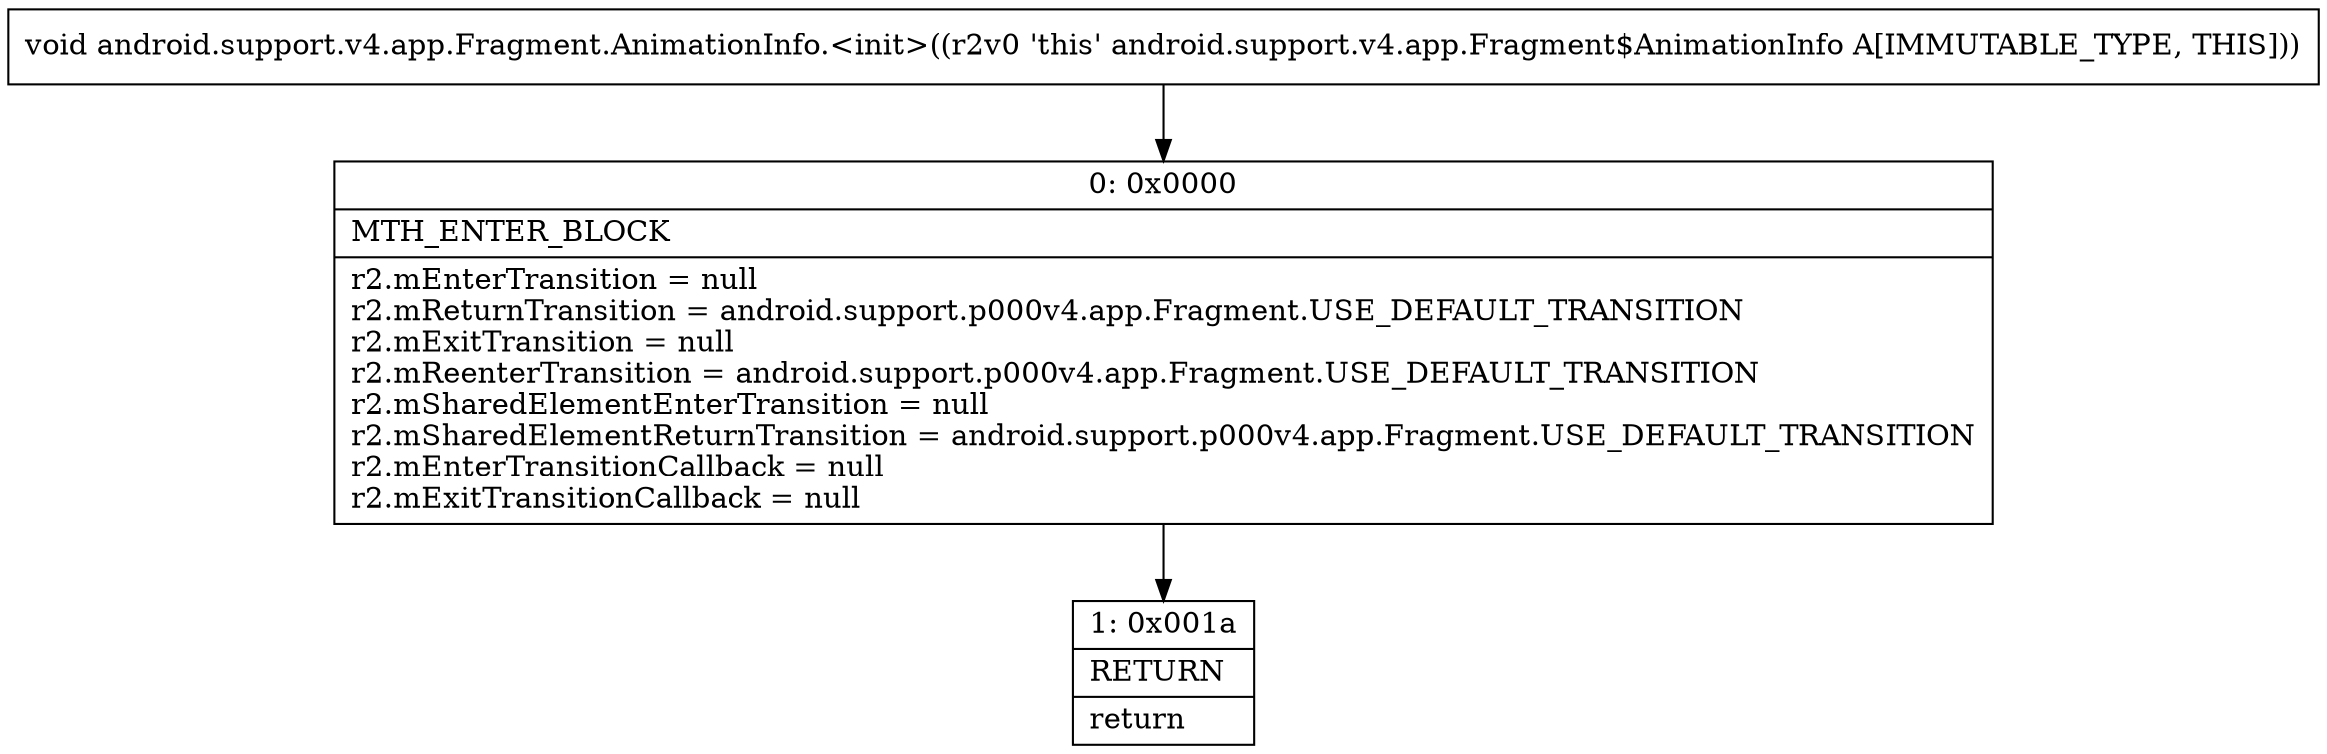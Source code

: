 digraph "CFG forandroid.support.v4.app.Fragment.AnimationInfo.\<init\>()V" {
Node_0 [shape=record,label="{0\:\ 0x0000|MTH_ENTER_BLOCK\l|r2.mEnterTransition = null\lr2.mReturnTransition = android.support.p000v4.app.Fragment.USE_DEFAULT_TRANSITION\lr2.mExitTransition = null\lr2.mReenterTransition = android.support.p000v4.app.Fragment.USE_DEFAULT_TRANSITION\lr2.mSharedElementEnterTransition = null\lr2.mSharedElementReturnTransition = android.support.p000v4.app.Fragment.USE_DEFAULT_TRANSITION\lr2.mEnterTransitionCallback = null\lr2.mExitTransitionCallback = null\l}"];
Node_1 [shape=record,label="{1\:\ 0x001a|RETURN\l|return\l}"];
MethodNode[shape=record,label="{void android.support.v4.app.Fragment.AnimationInfo.\<init\>((r2v0 'this' android.support.v4.app.Fragment$AnimationInfo A[IMMUTABLE_TYPE, THIS])) }"];
MethodNode -> Node_0;
Node_0 -> Node_1;
}

